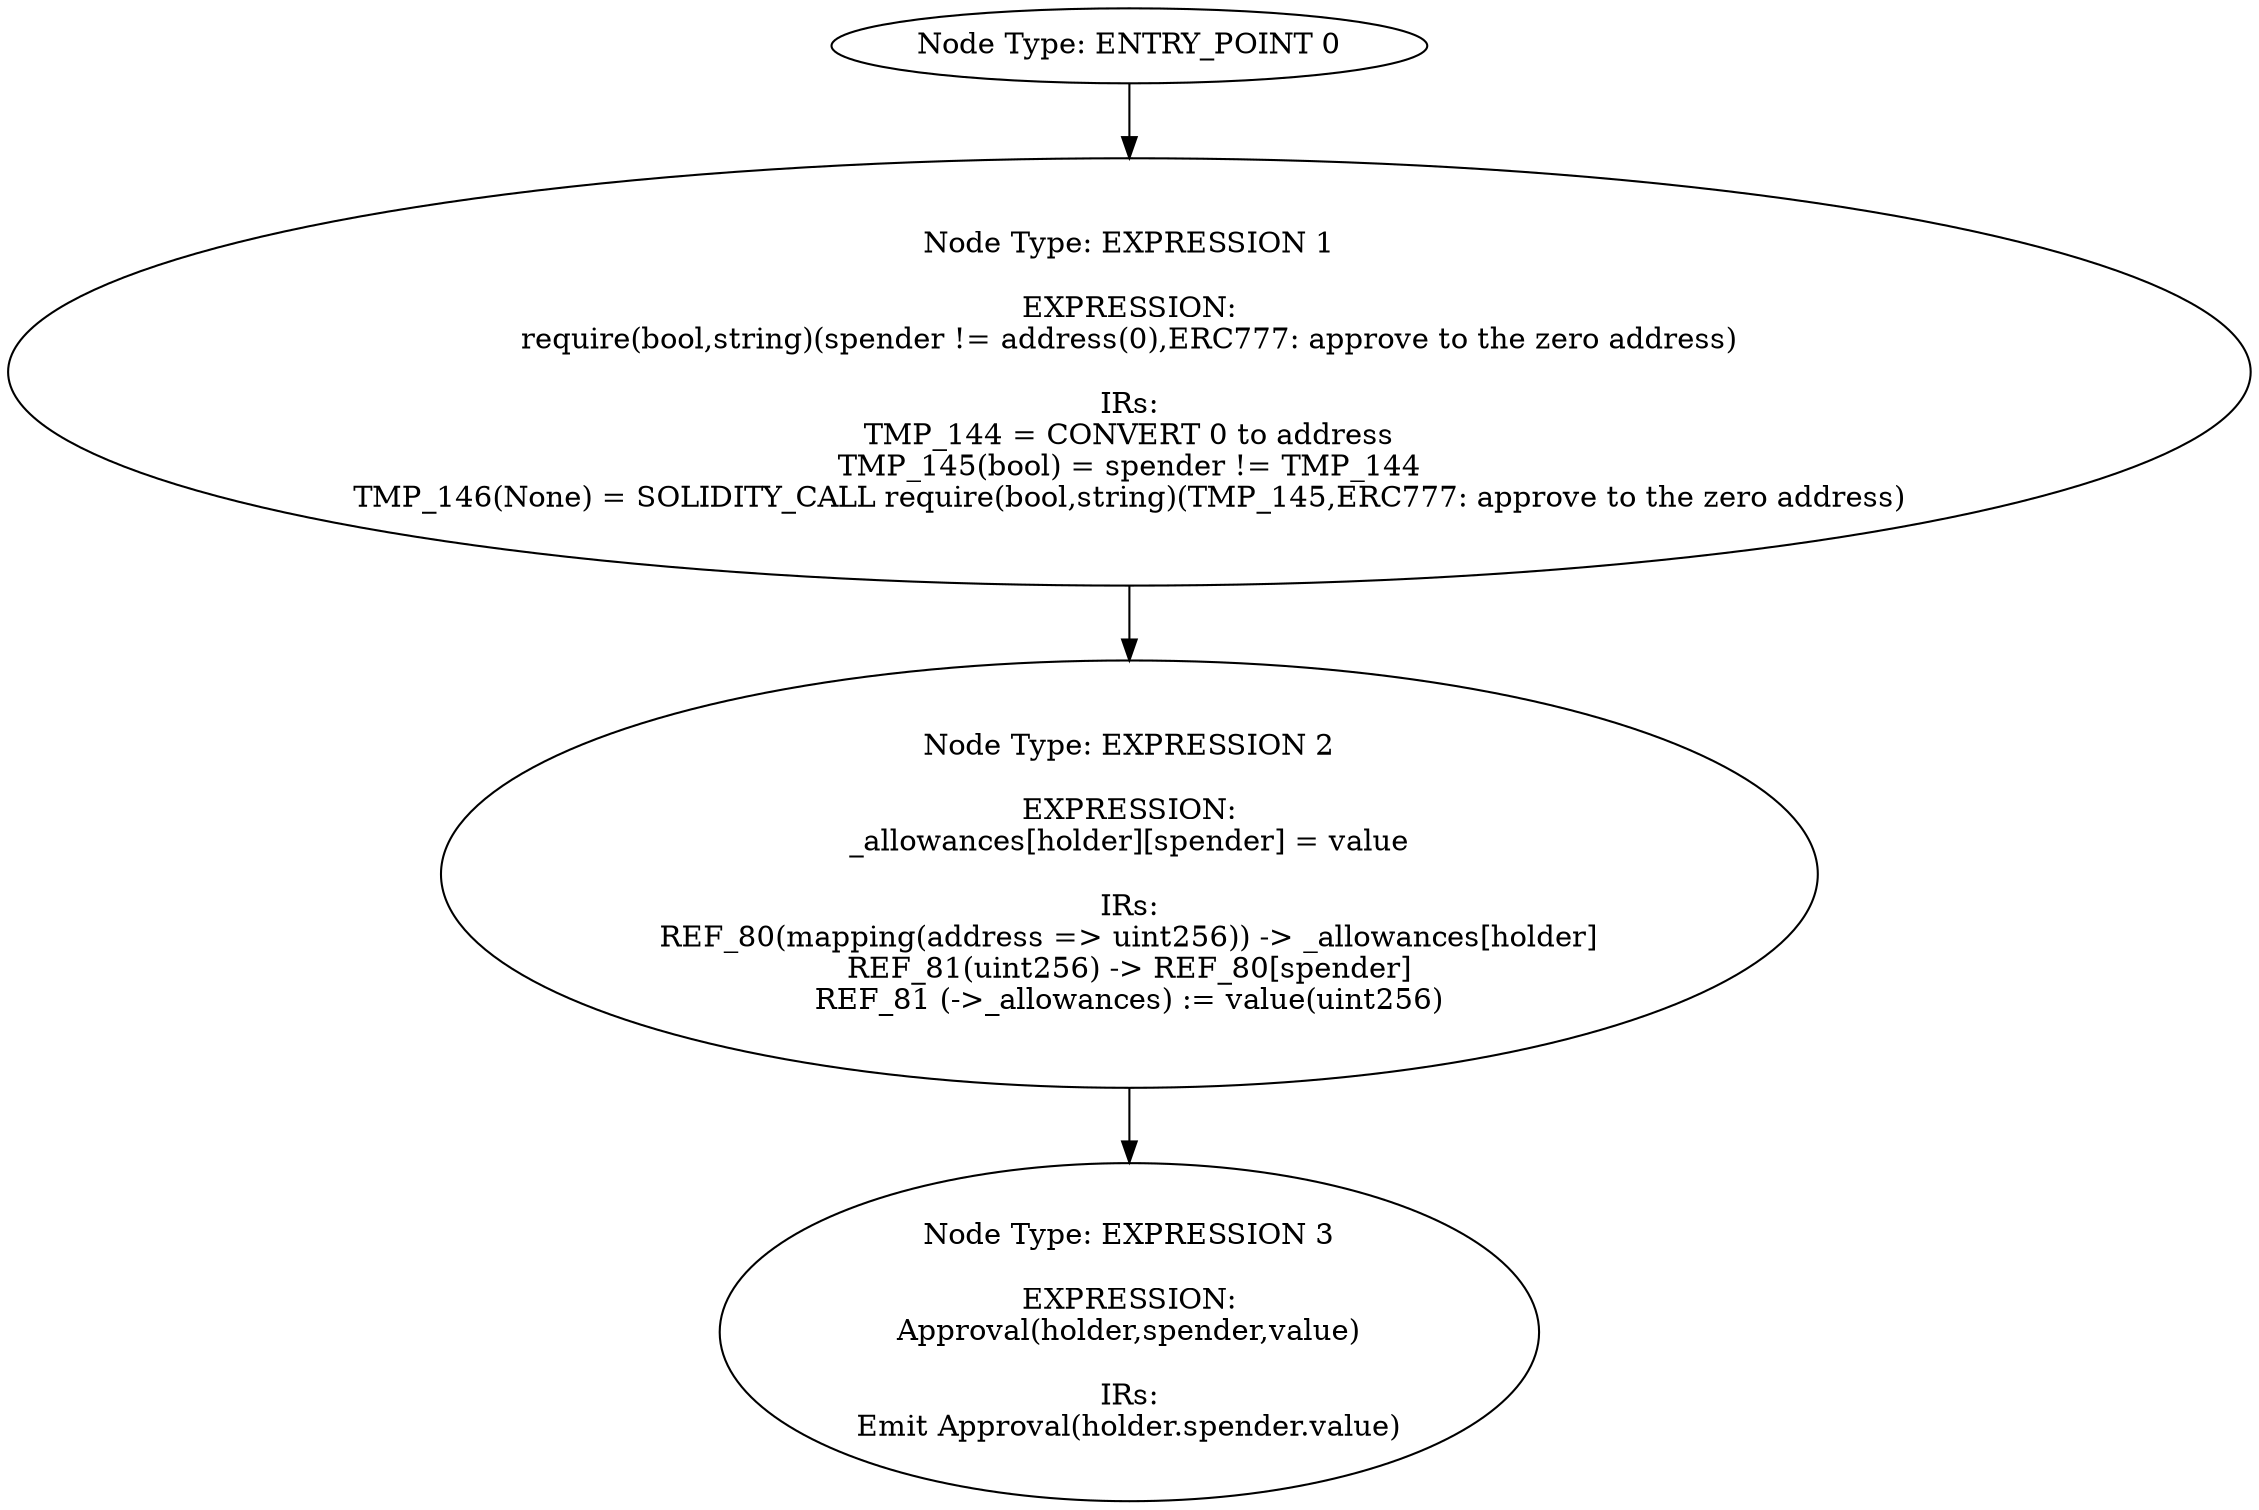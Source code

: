 digraph{
0[label="Node Type: ENTRY_POINT 0
"];
0->1;
1[label="Node Type: EXPRESSION 1

EXPRESSION:
require(bool,string)(spender != address(0),ERC777: approve to the zero address)

IRs:
TMP_144 = CONVERT 0 to address
TMP_145(bool) = spender != TMP_144
TMP_146(None) = SOLIDITY_CALL require(bool,string)(TMP_145,ERC777: approve to the zero address)"];
1->2;
2[label="Node Type: EXPRESSION 2

EXPRESSION:
_allowances[holder][spender] = value

IRs:
REF_80(mapping(address => uint256)) -> _allowances[holder]
REF_81(uint256) -> REF_80[spender]
REF_81 (->_allowances) := value(uint256)"];
2->3;
3[label="Node Type: EXPRESSION 3

EXPRESSION:
Approval(holder,spender,value)

IRs:
Emit Approval(holder.spender.value)"];
}
